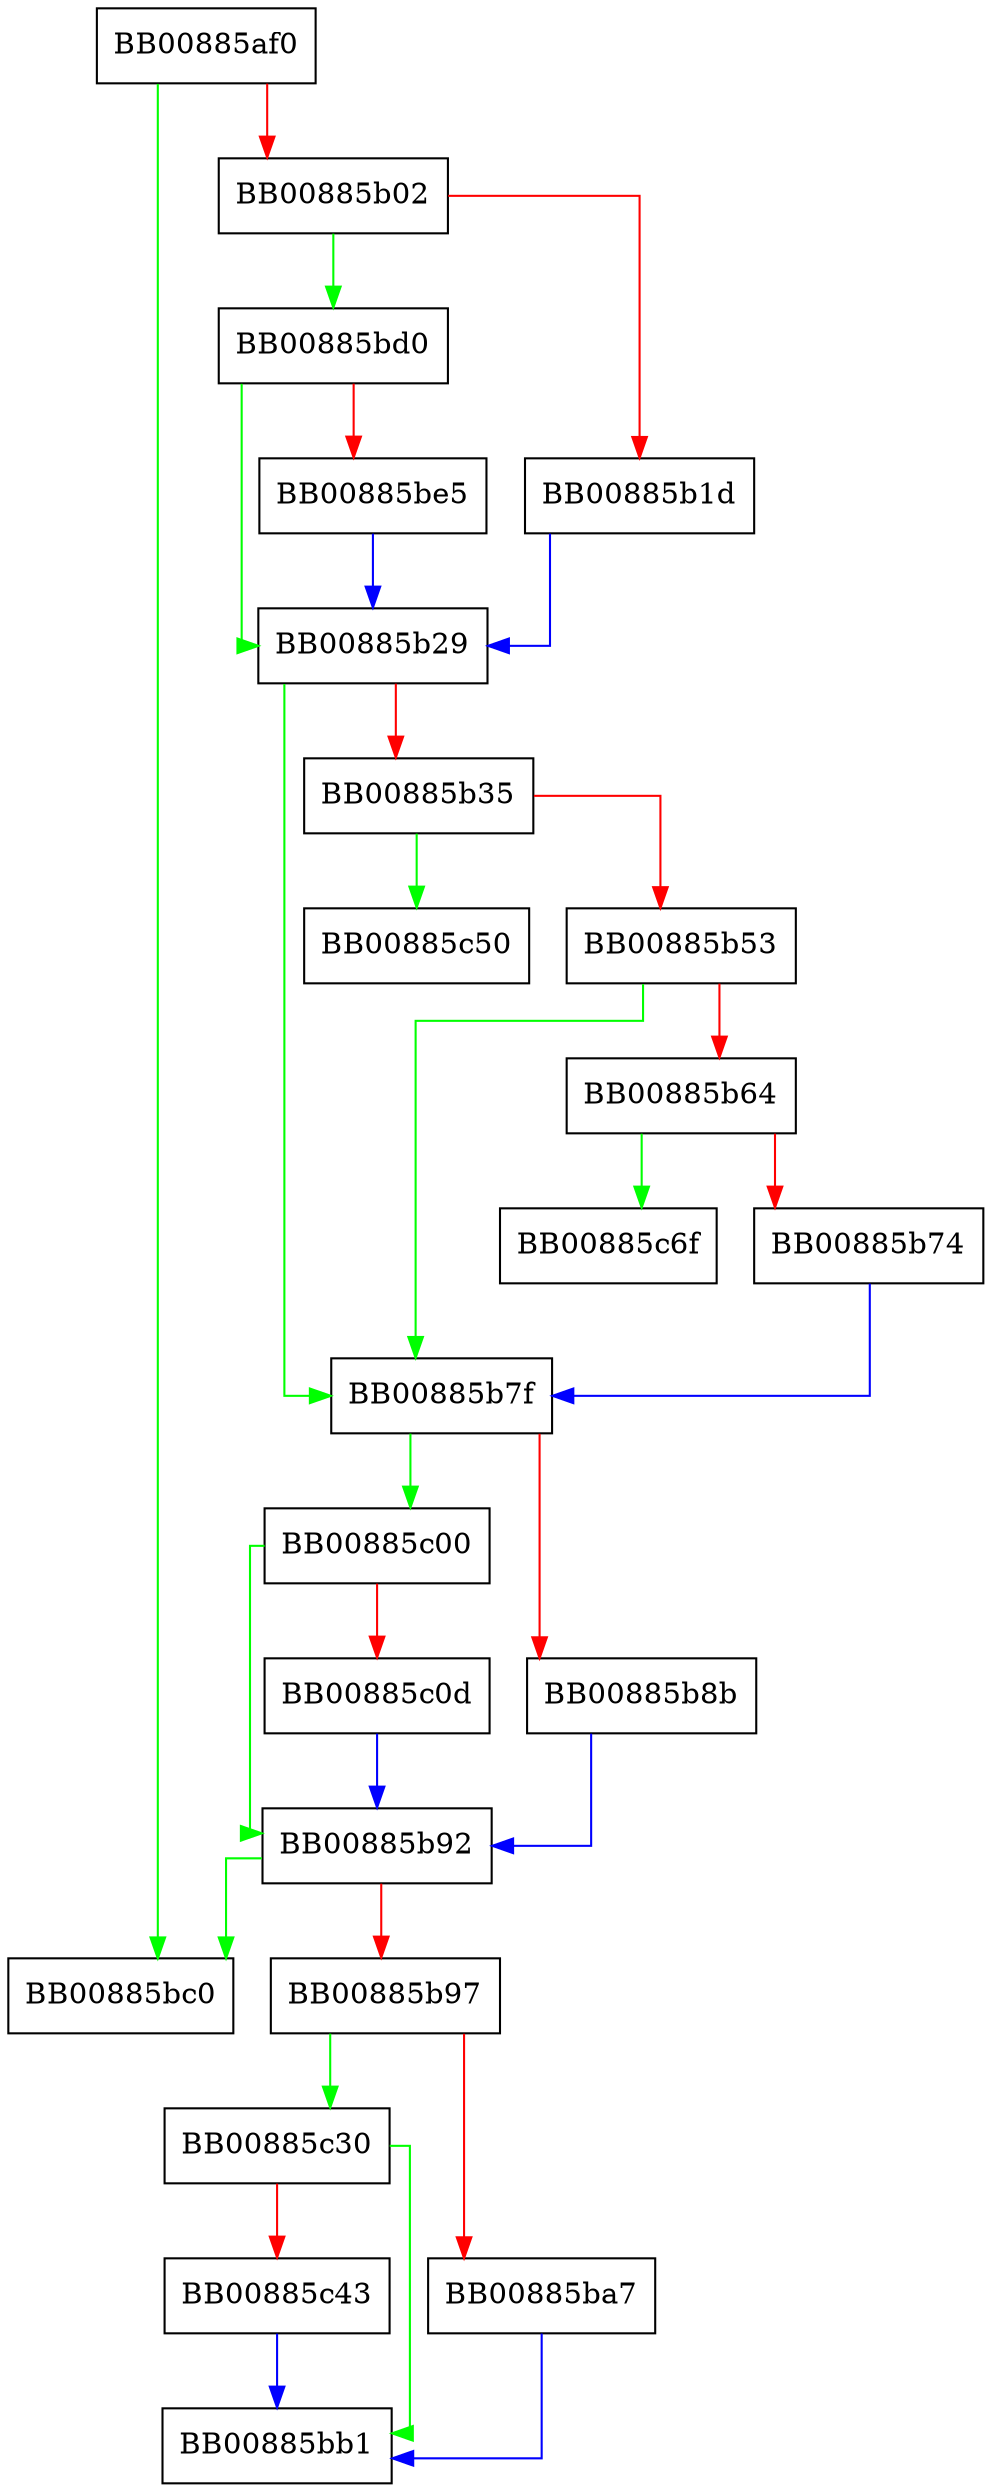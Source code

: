 digraph get_free_list {
  node [shape="box"];
  graph [splines=ortho];
  BB00885af0 -> BB00885bc0 [color="green"];
  BB00885af0 -> BB00885b02 [color="red"];
  BB00885b02 -> BB00885bd0 [color="green"];
  BB00885b02 -> BB00885b1d [color="red"];
  BB00885b1d -> BB00885b29 [color="blue"];
  BB00885b29 -> BB00885b7f [color="green"];
  BB00885b29 -> BB00885b35 [color="red"];
  BB00885b35 -> BB00885c50 [color="green"];
  BB00885b35 -> BB00885b53 [color="red"];
  BB00885b53 -> BB00885b7f [color="green"];
  BB00885b53 -> BB00885b64 [color="red"];
  BB00885b64 -> BB00885c6f [color="green"];
  BB00885b64 -> BB00885b74 [color="red"];
  BB00885b74 -> BB00885b7f [color="blue"];
  BB00885b7f -> BB00885c00 [color="green"];
  BB00885b7f -> BB00885b8b [color="red"];
  BB00885b8b -> BB00885b92 [color="blue"];
  BB00885b92 -> BB00885bc0 [color="green"];
  BB00885b92 -> BB00885b97 [color="red"];
  BB00885b97 -> BB00885c30 [color="green"];
  BB00885b97 -> BB00885ba7 [color="red"];
  BB00885ba7 -> BB00885bb1 [color="blue"];
  BB00885bd0 -> BB00885b29 [color="green"];
  BB00885bd0 -> BB00885be5 [color="red"];
  BB00885be5 -> BB00885b29 [color="blue"];
  BB00885c00 -> BB00885b92 [color="green"];
  BB00885c00 -> BB00885c0d [color="red"];
  BB00885c0d -> BB00885b92 [color="blue"];
  BB00885c30 -> BB00885bb1 [color="green"];
  BB00885c30 -> BB00885c43 [color="red"];
  BB00885c43 -> BB00885bb1 [color="blue"];
}